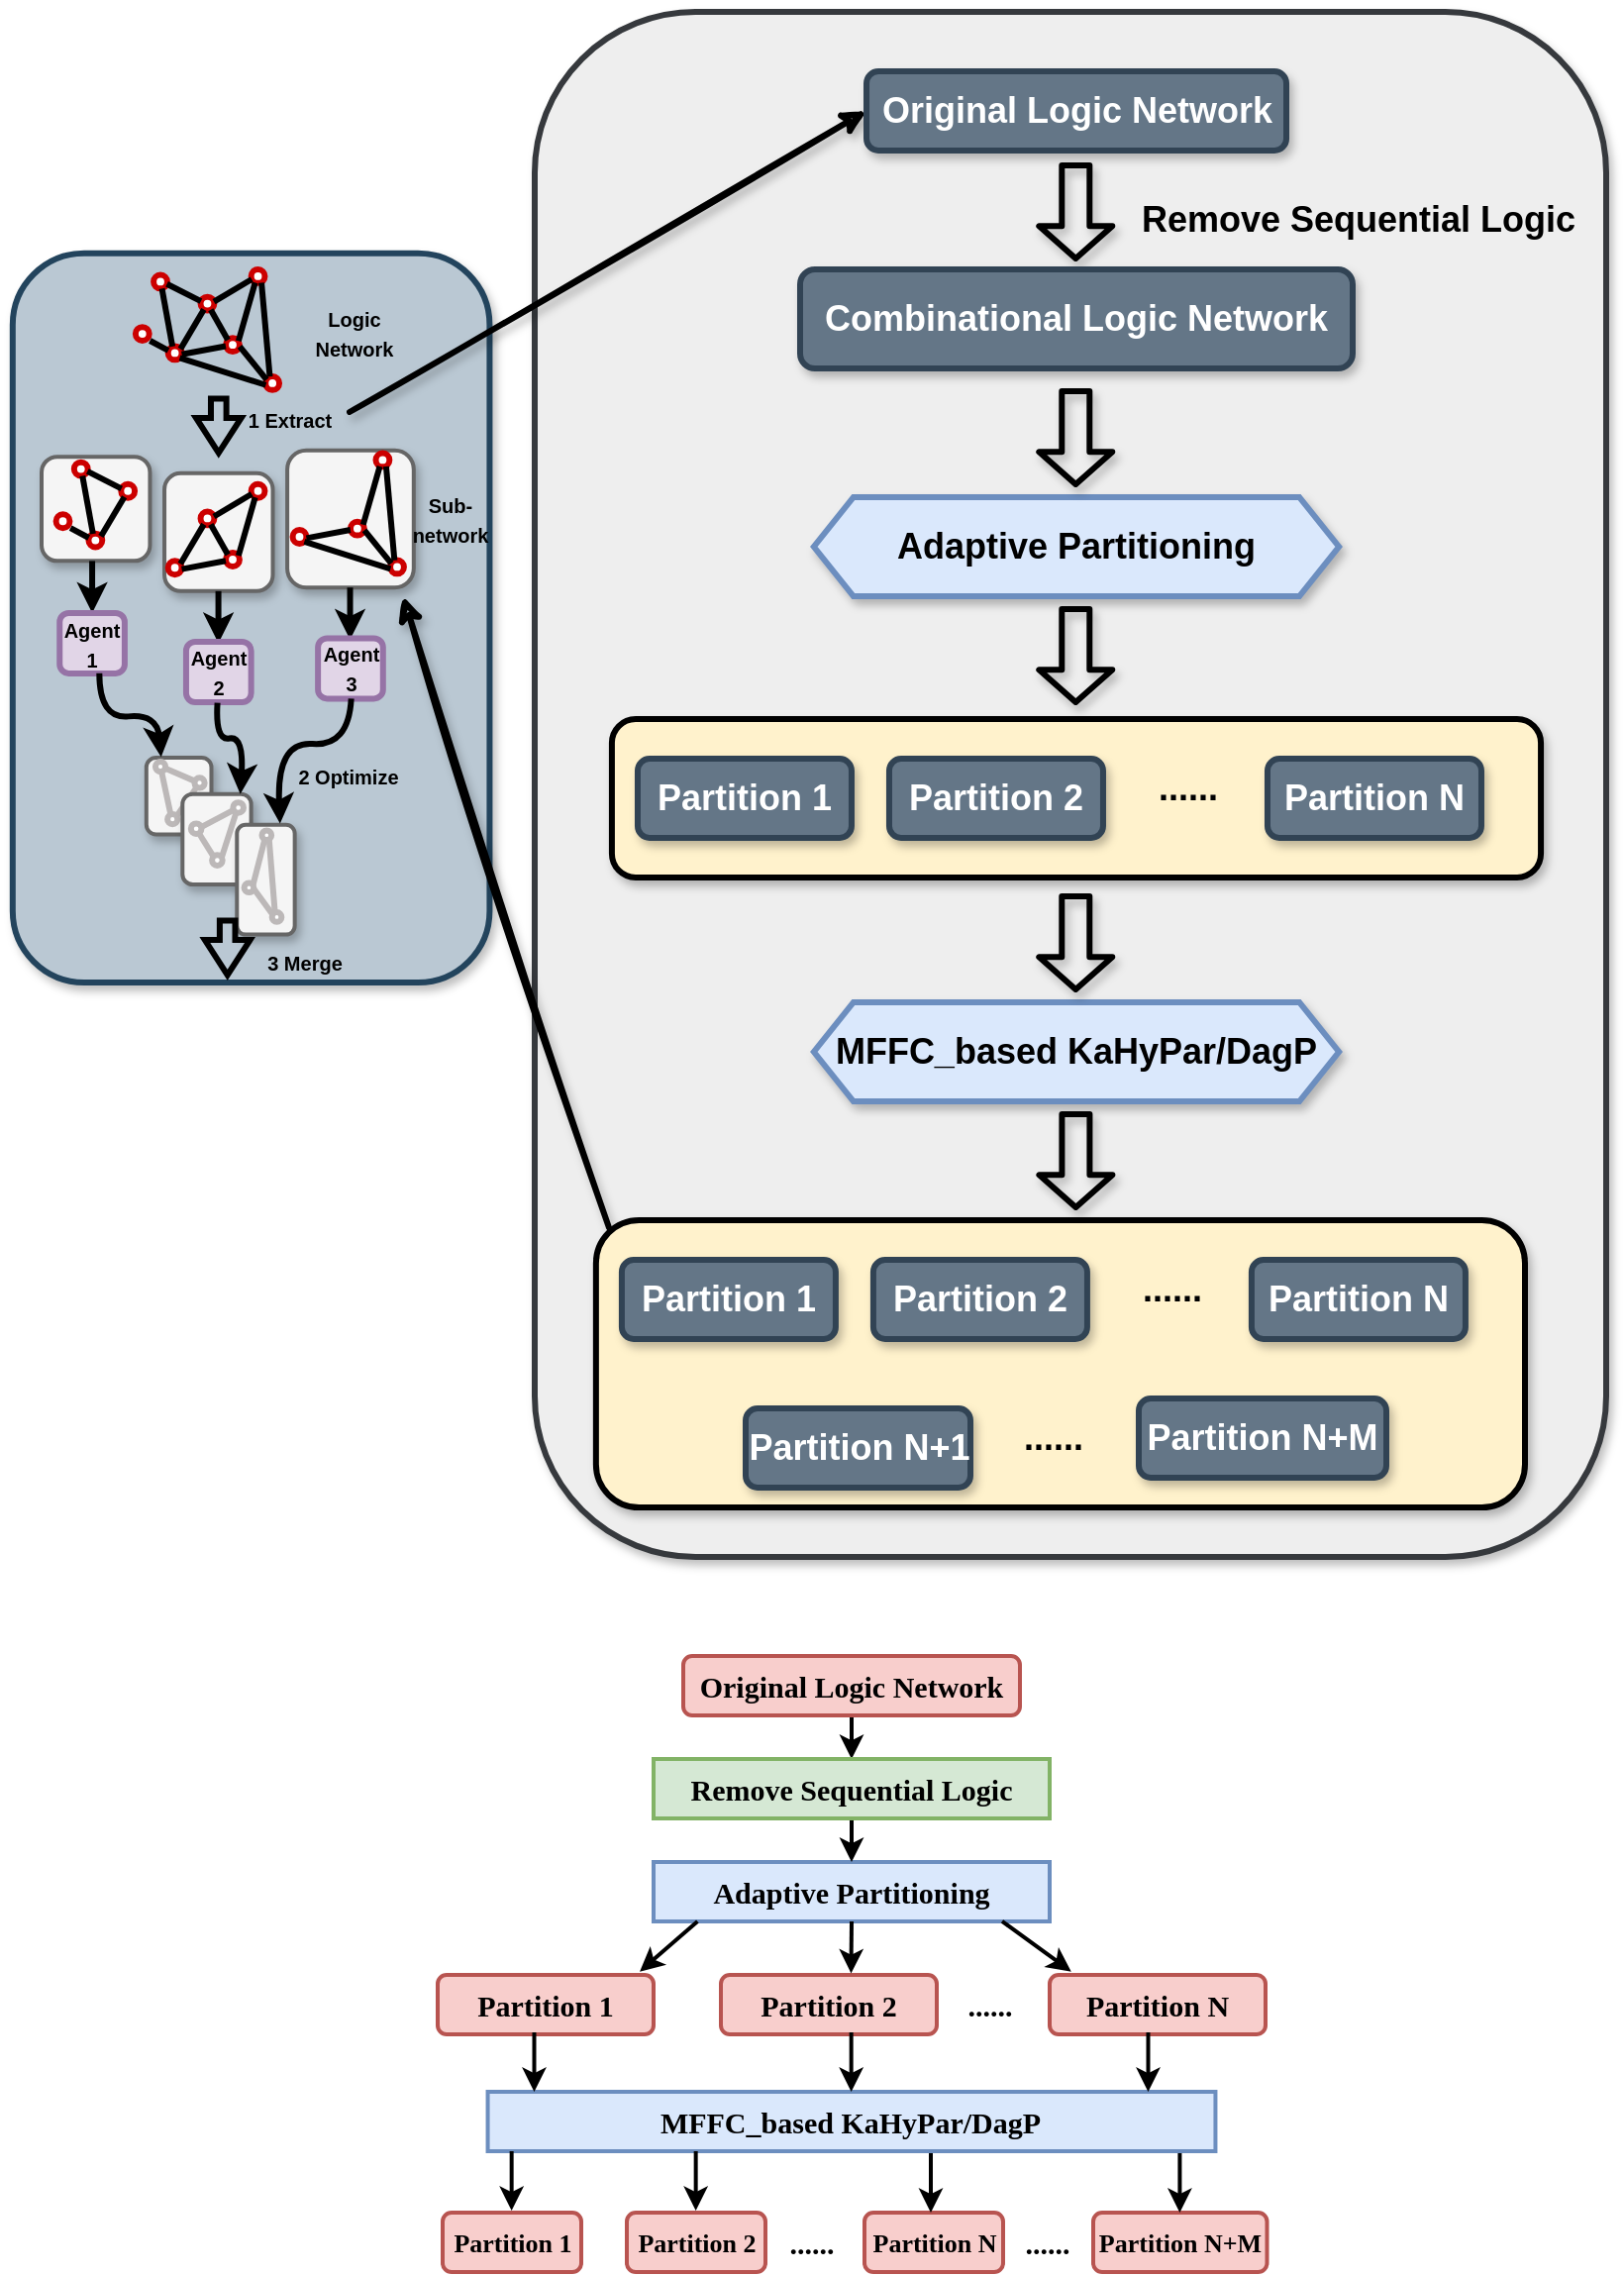 <mxfile version="24.6.2" type="github">
  <diagram name="第 1 页" id="j_07Ym5FIF2X4ZPxHcAr">
    <mxGraphModel dx="2558" dy="2171" grid="1" gridSize="10" guides="1" tooltips="1" connect="1" arrows="1" fold="1" page="1" pageScale="1" pageWidth="500" pageHeight="350" math="0" shadow="0">
      <root>
        <mxCell id="0" />
        <mxCell id="1" parent="0" />
        <mxCell id="7EjFisQ0ylx8nIiFaVZQ-126" value="" style="rounded=1;whiteSpace=wrap;html=1;glass=0;shadow=1;strokeWidth=3;fontSize=18;fillColor=#eeeeee;strokeColor=#36393d;" vertex="1" parent="1">
          <mxGeometry x="-611" y="-820" width="541" height="780" as="geometry" />
        </mxCell>
        <mxCell id="RKz9n2dJhe-HLLSOtMHz-3" value="&lt;font face=&quot;Times New Roman&quot; style=&quot;font-size: 15px;&quot;&gt;Adaptive Partitioning&lt;/font&gt;" style="rounded=0;whiteSpace=wrap;html=1;fillColor=#dae8fc;strokeColor=#6c8ebf;fontStyle=1;fontSize=15;strokeWidth=2;" parent="1" vertex="1">
          <mxGeometry x="-551" y="114" width="200" height="30" as="geometry" />
        </mxCell>
        <mxCell id="RKz9n2dJhe-HLLSOtMHz-4" value="&lt;font face=&quot;Times New Roman&quot; style=&quot;font-size: 15px;&quot;&gt;Partition 1&lt;/font&gt;" style="rounded=1;whiteSpace=wrap;html=1;fillColor=#f8cecc;strokeColor=#b85450;fontStyle=1;fontSize=15;strokeWidth=2;" parent="1" vertex="1">
          <mxGeometry x="-660" y="171" width="109" height="30" as="geometry" />
        </mxCell>
        <mxCell id="RKz9n2dJhe-HLLSOtMHz-5" value="&lt;font face=&quot;Times New Roman&quot; style=&quot;font-size: 15px;&quot;&gt;Partition 2&lt;/font&gt;" style="rounded=1;whiteSpace=wrap;html=1;fillColor=#f8cecc;strokeColor=#b85450;fontStyle=1;fontSize=15;strokeWidth=2;" parent="1" vertex="1">
          <mxGeometry x="-517" y="171" width="109" height="30" as="geometry" />
        </mxCell>
        <mxCell id="RKz9n2dJhe-HLLSOtMHz-6" value="&lt;font face=&quot;Times New Roman&quot; style=&quot;font-size: 15px;&quot;&gt;&lt;span style=&quot;font-size: 15px;&quot;&gt;......&lt;/span&gt;&lt;/font&gt;" style="text;html=1;strokeColor=none;fillColor=none;align=center;verticalAlign=middle;whiteSpace=wrap;rounded=0;fontStyle=1;fontSize=15;strokeWidth=3;" parent="1" vertex="1">
          <mxGeometry x="-411" y="171" width="60" height="30" as="geometry" />
        </mxCell>
        <mxCell id="RKz9n2dJhe-HLLSOtMHz-7" value="&lt;font face=&quot;Times New Roman&quot; style=&quot;font-size: 15px;&quot;&gt;Partition N&lt;/font&gt;" style="rounded=1;whiteSpace=wrap;html=1;fillColor=#f8cecc;strokeColor=#b85450;fontStyle=1;fontSize=15;strokeWidth=2;" parent="1" vertex="1">
          <mxGeometry x="-351" y="171" width="109" height="30" as="geometry" />
        </mxCell>
        <mxCell id="RKz9n2dJhe-HLLSOtMHz-16" value="" style="endArrow=classic;html=1;rounded=0;exitX=0.111;exitY=1.001;exitDx=0;exitDy=0;exitPerimeter=0;entryX=0.936;entryY=-0.056;entryDx=0;entryDy=0;entryPerimeter=0;fontStyle=1;fontSize=15;strokeWidth=2;" parent="1" source="RKz9n2dJhe-HLLSOtMHz-3" target="RKz9n2dJhe-HLLSOtMHz-4" edge="1">
          <mxGeometry width="50" height="50" relative="1" as="geometry">
            <mxPoint x="-551" y="154" as="sourcePoint" />
            <mxPoint x="-571" y="174" as="targetPoint" />
          </mxGeometry>
        </mxCell>
        <mxCell id="RKz9n2dJhe-HLLSOtMHz-18" value="" style="endArrow=classic;html=1;rounded=0;exitX=0.5;exitY=1;exitDx=0;exitDy=0;entryX=0.603;entryY=-0.026;entryDx=0;entryDy=0;entryPerimeter=0;fontStyle=1;fontSize=15;strokeWidth=2;" parent="1" source="RKz9n2dJhe-HLLSOtMHz-3" target="RKz9n2dJhe-HLLSOtMHz-5" edge="1">
          <mxGeometry width="50" height="50" relative="1" as="geometry">
            <mxPoint x="-477" y="154" as="sourcePoint" />
            <mxPoint x="-477" y="174" as="targetPoint" />
          </mxGeometry>
        </mxCell>
        <mxCell id="RKz9n2dJhe-HLLSOtMHz-19" value="" style="endArrow=classic;html=1;rounded=0;exitX=0.88;exitY=0.998;exitDx=0;exitDy=0;exitPerimeter=0;entryX=0.1;entryY=-0.056;entryDx=0;entryDy=0;entryPerimeter=0;fontStyle=1;fontSize=15;strokeWidth=2;" parent="1" source="RKz9n2dJhe-HLLSOtMHz-3" target="RKz9n2dJhe-HLLSOtMHz-7" edge="1">
          <mxGeometry width="50" height="50" relative="1" as="geometry">
            <mxPoint x="-366.28" y="154" as="sourcePoint" />
            <mxPoint x="-347" y="174" as="targetPoint" />
          </mxGeometry>
        </mxCell>
        <mxCell id="RKz9n2dJhe-HLLSOtMHz-30" style="edgeStyle=orthogonalEdgeStyle;rounded=0;orthogonalLoop=1;jettySize=auto;html=1;fontStyle=1;fontSize=15;strokeWidth=2;" parent="1" source="RKz9n2dJhe-HLLSOtMHz-31" target="RKz9n2dJhe-HLLSOtMHz-32" edge="1">
          <mxGeometry relative="1" as="geometry">
            <mxPoint x="-451" y="56" as="targetPoint" />
          </mxGeometry>
        </mxCell>
        <mxCell id="RKz9n2dJhe-HLLSOtMHz-31" value="&lt;font face=&quot;Times New Roman&quot; style=&quot;font-size: 15px;&quot;&gt;Original Logic Network&lt;/font&gt;" style="rounded=1;whiteSpace=wrap;html=1;fillColor=#f8cecc;strokeColor=#b85450;fontStyle=1;fontSize=15;strokeWidth=2;" parent="1" vertex="1">
          <mxGeometry x="-536" y="10" width="170" height="30" as="geometry" />
        </mxCell>
        <mxCell id="RKz9n2dJhe-HLLSOtMHz-34" style="edgeStyle=orthogonalEdgeStyle;rounded=0;orthogonalLoop=1;jettySize=auto;html=1;entryX=0.5;entryY=0;entryDx=0;entryDy=0;fontStyle=1;fontSize=15;strokeWidth=2;" parent="1" source="RKz9n2dJhe-HLLSOtMHz-32" target="RKz9n2dJhe-HLLSOtMHz-3" edge="1">
          <mxGeometry relative="1" as="geometry">
            <Array as="points">
              <mxPoint x="-451" y="114" />
              <mxPoint x="-451" y="114" />
            </Array>
          </mxGeometry>
        </mxCell>
        <mxCell id="RKz9n2dJhe-HLLSOtMHz-32" value="&lt;font face=&quot;Times New Roman&quot; style=&quot;font-size: 15px;&quot;&gt;Remove Sequential Logic&lt;/font&gt;" style="rounded=0;whiteSpace=wrap;html=1;fillColor=#d5e8d4;strokeColor=#82b366;fontStyle=1;fontSize=15;strokeWidth=2;" parent="1" vertex="1">
          <mxGeometry x="-551" y="62" width="200" height="30" as="geometry" />
        </mxCell>
        <mxCell id="RKz9n2dJhe-HLLSOtMHz-35" value="&lt;font face=&quot;Times New Roman&quot; style=&quot;font-size: 15px;&quot;&gt;MFFC_based KaHyPar/DagP&lt;/font&gt;" style="rounded=0;whiteSpace=wrap;html=1;fillColor=#dae8fc;strokeColor=#6c8ebf;fontStyle=1;fontSize=15;strokeWidth=2;" parent="1" vertex="1">
          <mxGeometry x="-634.72" y="230" width="367.44" height="30" as="geometry" />
        </mxCell>
        <mxCell id="RKz9n2dJhe-HLLSOtMHz-58" value="&lt;font face=&quot;Times New Roman&quot; style=&quot;font-size: 13px;&quot;&gt;Partition 1&lt;/font&gt;" style="rounded=1;whiteSpace=wrap;html=1;fillColor=#f8cecc;strokeColor=#b85450;fontStyle=1;fontSize=13;strokeWidth=2;" parent="1" vertex="1">
          <mxGeometry x="-657.5" y="291" width="70" height="30" as="geometry" />
        </mxCell>
        <mxCell id="RKz9n2dJhe-HLLSOtMHz-59" value="&lt;font face=&quot;Times New Roman&quot; style=&quot;font-size: 13px;&quot;&gt;Partition 2&lt;/font&gt;" style="rounded=1;whiteSpace=wrap;html=1;fillColor=#f8cecc;strokeColor=#b85450;fontStyle=1;fontSize=13;strokeWidth=2;" parent="1" vertex="1">
          <mxGeometry x="-564.5" y="291" width="70" height="30" as="geometry" />
        </mxCell>
        <mxCell id="RKz9n2dJhe-HLLSOtMHz-60" value="&lt;font face=&quot;Times New Roman&quot; style=&quot;font-size: 13px;&quot;&gt;Partition N&lt;/font&gt;" style="rounded=1;whiteSpace=wrap;html=1;fillColor=#f8cecc;strokeColor=#b85450;fontStyle=1;fontSize=13;strokeWidth=2;" parent="1" vertex="1">
          <mxGeometry x="-444.5" y="291" width="70" height="30" as="geometry" />
        </mxCell>
        <mxCell id="RKz9n2dJhe-HLLSOtMHz-61" value="&lt;font face=&quot;Times New Roman&quot; style=&quot;font-size: 15px;&quot;&gt;&lt;span style=&quot;font-size: 15px;&quot;&gt;......&lt;/span&gt;&lt;/font&gt;" style="text;html=1;strokeColor=none;fillColor=none;align=center;verticalAlign=middle;whiteSpace=wrap;rounded=0;fontStyle=1;fontSize=15;strokeWidth=3;" parent="1" vertex="1">
          <mxGeometry x="-501.5" y="291" width="60" height="30" as="geometry" />
        </mxCell>
        <mxCell id="RKz9n2dJhe-HLLSOtMHz-62" value="&lt;font face=&quot;Times New Roman&quot; style=&quot;font-size: 15px;&quot;&gt;&lt;span style=&quot;font-size: 15px;&quot;&gt;......&lt;/span&gt;&lt;/font&gt;" style="text;html=1;strokeColor=none;fillColor=none;align=center;verticalAlign=middle;whiteSpace=wrap;rounded=0;fontStyle=1;fontSize=15;strokeWidth=3;" parent="1" vertex="1">
          <mxGeometry x="-382.5" y="291" width="60" height="30" as="geometry" />
        </mxCell>
        <mxCell id="RKz9n2dJhe-HLLSOtMHz-63" value="&lt;font face=&quot;Times New Roman&quot; style=&quot;font-size: 13px;&quot;&gt;Partition N+M&lt;/font&gt;" style="rounded=1;whiteSpace=wrap;html=1;fillColor=#f8cecc;strokeColor=#b85450;fontStyle=1;fontSize=13;strokeWidth=2;" parent="1" vertex="1">
          <mxGeometry x="-329" y="291" width="87.75" height="30" as="geometry" />
        </mxCell>
        <mxCell id="RKz9n2dJhe-HLLSOtMHz-72" style="edgeStyle=orthogonalEdgeStyle;rounded=0;orthogonalLoop=1;jettySize=auto;html=1;entryX=0.5;entryY=0;entryDx=0;entryDy=0;fontStyle=1;fontSize=15;strokeWidth=3;" parent="1" edge="1">
          <mxGeometry relative="1" as="geometry">
            <mxPoint x="-259.793" y="514" as="sourcePoint" />
          </mxGeometry>
        </mxCell>
        <mxCell id="ZLf4MFJqLTjFAyUDDvO9-2" style="edgeStyle=orthogonalEdgeStyle;rounded=0;orthogonalLoop=1;jettySize=auto;html=1;entryX=0.092;entryY=0;entryDx=0;entryDy=0;entryPerimeter=0;fontStyle=1;fontSize=15;strokeWidth=2;" parent="1" edge="1">
          <mxGeometry relative="1" as="geometry">
            <mxPoint x="-611.25" y="230" as="targetPoint" />
            <mxPoint x="-611.25" y="200" as="sourcePoint" />
          </mxGeometry>
        </mxCell>
        <mxCell id="ZLf4MFJqLTjFAyUDDvO9-3" style="edgeStyle=orthogonalEdgeStyle;rounded=0;orthogonalLoop=1;jettySize=auto;html=1;entryX=0.092;entryY=0;entryDx=0;entryDy=0;entryPerimeter=0;fontStyle=1;fontSize=15;strokeWidth=2;" parent="1" edge="1">
          <mxGeometry relative="1" as="geometry">
            <mxPoint x="-451.17" y="230" as="targetPoint" />
            <mxPoint x="-451.17" y="200" as="sourcePoint" />
          </mxGeometry>
        </mxCell>
        <mxCell id="ZLf4MFJqLTjFAyUDDvO9-4" style="edgeStyle=orthogonalEdgeStyle;rounded=0;orthogonalLoop=1;jettySize=auto;html=1;entryX=0.092;entryY=0;entryDx=0;entryDy=0;entryPerimeter=0;fontStyle=1;fontSize=15;strokeWidth=2;" parent="1" edge="1">
          <mxGeometry relative="1" as="geometry">
            <mxPoint x="-301.25" y="230" as="targetPoint" />
            <mxPoint x="-301.25" y="200" as="sourcePoint" />
          </mxGeometry>
        </mxCell>
        <mxCell id="ZLf4MFJqLTjFAyUDDvO9-5" style="edgeStyle=orthogonalEdgeStyle;rounded=0;orthogonalLoop=1;jettySize=auto;html=1;entryX=0.092;entryY=0;entryDx=0;entryDy=0;entryPerimeter=0;fontStyle=1;fontSize=15;strokeWidth=2;" parent="1" edge="1">
          <mxGeometry relative="1" as="geometry">
            <mxPoint x="-622.67" y="290" as="targetPoint" />
            <mxPoint x="-622.67" y="260" as="sourcePoint" />
          </mxGeometry>
        </mxCell>
        <mxCell id="ZLf4MFJqLTjFAyUDDvO9-6" style="edgeStyle=orthogonalEdgeStyle;rounded=0;orthogonalLoop=1;jettySize=auto;html=1;entryX=0.092;entryY=0;entryDx=0;entryDy=0;entryPerimeter=0;fontStyle=1;fontSize=15;strokeWidth=2;" parent="1" edge="1">
          <mxGeometry relative="1" as="geometry">
            <mxPoint x="-529.67" y="290" as="targetPoint" />
            <mxPoint x="-529.67" y="260" as="sourcePoint" />
          </mxGeometry>
        </mxCell>
        <mxCell id="ZLf4MFJqLTjFAyUDDvO9-7" style="edgeStyle=orthogonalEdgeStyle;rounded=0;orthogonalLoop=1;jettySize=auto;html=1;entryX=0.092;entryY=0;entryDx=0;entryDy=0;entryPerimeter=0;fontStyle=1;fontSize=15;strokeWidth=2;" parent="1" edge="1">
          <mxGeometry relative="1" as="geometry">
            <mxPoint x="-411" y="291" as="targetPoint" />
            <mxPoint x="-411" y="261" as="sourcePoint" />
          </mxGeometry>
        </mxCell>
        <mxCell id="ZLf4MFJqLTjFAyUDDvO9-8" style="edgeStyle=orthogonalEdgeStyle;rounded=0;orthogonalLoop=1;jettySize=auto;html=1;entryX=0.092;entryY=0;entryDx=0;entryDy=0;entryPerimeter=0;fontStyle=1;fontSize=15;strokeWidth=2;" parent="1" edge="1">
          <mxGeometry relative="1" as="geometry">
            <mxPoint x="-285.29" y="291" as="targetPoint" />
            <mxPoint x="-285.29" y="261" as="sourcePoint" />
          </mxGeometry>
        </mxCell>
        <mxCell id="7EjFisQ0ylx8nIiFaVZQ-1" value="" style="group" vertex="1" connectable="0" parent="1">
          <mxGeometry x="-860" y="-690" width="270" height="360" as="geometry" />
        </mxCell>
        <mxCell id="7EjFisQ0ylx8nIiFaVZQ-2" value="" style="rounded=1;whiteSpace=wrap;html=1;fillColor=#bac8d3;strokeColor=#23445d;strokeWidth=3;shadow=1;" vertex="1" parent="7EjFisQ0ylx8nIiFaVZQ-1">
          <mxGeometry x="-14.595" y="-8.182" width="240.811" height="368.182" as="geometry" />
        </mxCell>
        <mxCell id="7EjFisQ0ylx8nIiFaVZQ-3" value="" style="rounded=1;whiteSpace=wrap;html=1;fillColor=#f5f5f5;fontColor=#333333;strokeColor=#666666;strokeWidth=2;shadow=1;" vertex="1" parent="7EjFisQ0ylx8nIiFaVZQ-1">
          <mxGeometry x="124.054" y="91.385" width="63.851" height="69.231" as="geometry" />
        </mxCell>
        <mxCell id="7EjFisQ0ylx8nIiFaVZQ-4" value="" style="rounded=1;whiteSpace=wrap;html=1;fillColor=#f5f5f5;fontColor=#333333;strokeColor=#666666;strokeWidth=2;shadow=1;" vertex="1" parent="7EjFisQ0ylx8nIiFaVZQ-1">
          <mxGeometry x="62.027" y="102.877" width="54.73" height="59.538" as="geometry" />
        </mxCell>
        <mxCell id="7EjFisQ0ylx8nIiFaVZQ-5" value="" style="rounded=1;whiteSpace=wrap;html=1;fillColor=#f5f5f5;fontColor=#333333;strokeColor=#666666;strokeWidth=2;shadow=1;" vertex="1" parent="7EjFisQ0ylx8nIiFaVZQ-1">
          <mxGeometry y="94.569" width="54.73" height="52.615" as="geometry" />
        </mxCell>
        <mxCell id="7EjFisQ0ylx8nIiFaVZQ-6" value="" style="ellipse;whiteSpace=wrap;html=1;aspect=fixed;strokeColor=#CC0000;strokeWidth=3;" vertex="1" parent="7EjFisQ0ylx8nIiFaVZQ-1">
          <mxGeometry x="56.554" y="2.769" width="6.916" height="6.916" as="geometry" />
        </mxCell>
        <mxCell id="7EjFisQ0ylx8nIiFaVZQ-7" value="" style="ellipse;whiteSpace=wrap;html=1;aspect=fixed;strokeColor=#CC0000;strokeWidth=3;" vertex="1" parent="7EjFisQ0ylx8nIiFaVZQ-1">
          <mxGeometry x="63.851" y="38.769" width="6.916" height="6.916" as="geometry" />
        </mxCell>
        <mxCell id="7EjFisQ0ylx8nIiFaVZQ-8" value="" style="ellipse;whiteSpace=wrap;html=1;aspect=fixed;strokeColor=#CC0000;strokeWidth=3;" vertex="1" parent="7EjFisQ0ylx8nIiFaVZQ-1">
          <mxGeometry x="80.27" y="13.846" width="6.916" height="6.916" as="geometry" />
        </mxCell>
        <mxCell id="7EjFisQ0ylx8nIiFaVZQ-9" value="" style="ellipse;whiteSpace=wrap;html=1;aspect=fixed;strokeColor=#CC0000;strokeWidth=3;" vertex="1" parent="7EjFisQ0ylx8nIiFaVZQ-1">
          <mxGeometry x="93.041" y="34.615" width="6.916" height="6.916" as="geometry" />
        </mxCell>
        <mxCell id="7EjFisQ0ylx8nIiFaVZQ-10" value="" style="ellipse;whiteSpace=wrap;html=1;aspect=fixed;strokeColor=#CC0000;strokeWidth=3;" vertex="1" parent="7EjFisQ0ylx8nIiFaVZQ-1">
          <mxGeometry x="105.811" width="6.916" height="6.916" as="geometry" />
        </mxCell>
        <mxCell id="7EjFisQ0ylx8nIiFaVZQ-11" value="" style="ellipse;whiteSpace=wrap;html=1;aspect=fixed;strokeColor=#CC0000;strokeWidth=3;" vertex="1" parent="7EjFisQ0ylx8nIiFaVZQ-1">
          <mxGeometry x="113.108" y="54" width="6.916" height="6.916" as="geometry" />
        </mxCell>
        <mxCell id="7EjFisQ0ylx8nIiFaVZQ-12" value="" style="ellipse;whiteSpace=wrap;html=1;aspect=fixed;strokeColor=#CC0000;strokeWidth=3;" vertex="1" parent="7EjFisQ0ylx8nIiFaVZQ-1">
          <mxGeometry x="47.432" y="29.077" width="6.916" height="6.916" as="geometry" />
        </mxCell>
        <mxCell id="7EjFisQ0ylx8nIiFaVZQ-13" value="" style="endArrow=none;html=1;rounded=0;strokeWidth=3;exitX=0.017;exitY=0.313;exitDx=0;exitDy=0;exitPerimeter=0;" edge="1" parent="7EjFisQ0ylx8nIiFaVZQ-1" source="7EjFisQ0ylx8nIiFaVZQ-7">
          <mxGeometry width="50" height="50" relative="1" as="geometry">
            <mxPoint x="45.608" y="49.846" as="sourcePoint" />
            <mxPoint x="54.73" y="36" as="targetPoint" />
          </mxGeometry>
        </mxCell>
        <mxCell id="7EjFisQ0ylx8nIiFaVZQ-14" value="" style="endArrow=none;html=1;rounded=0;strokeWidth=3;exitX=0.321;exitY=0.022;exitDx=0;exitDy=0;exitPerimeter=0;entryX=0.609;entryY=1;entryDx=0;entryDy=0;entryPerimeter=0;" edge="1" parent="7EjFisQ0ylx8nIiFaVZQ-1" source="7EjFisQ0ylx8nIiFaVZQ-7" target="7EjFisQ0ylx8nIiFaVZQ-6">
          <mxGeometry width="50" height="50" relative="1" as="geometry">
            <mxPoint x="69.507" y="20.215" as="sourcePoint" />
            <mxPoint x="60.203" y="13.846" as="targetPoint" />
          </mxGeometry>
        </mxCell>
        <mxCell id="7EjFisQ0ylx8nIiFaVZQ-15" value="" style="endArrow=none;html=1;rounded=0;strokeWidth=3;exitX=0.027;exitY=0.324;exitDx=0;exitDy=0;exitPerimeter=0;entryX=0.974;entryY=0.663;entryDx=0;entryDy=0;entryPerimeter=0;" edge="1" parent="7EjFisQ0ylx8nIiFaVZQ-1" source="7EjFisQ0ylx8nIiFaVZQ-8" target="7EjFisQ0ylx8nIiFaVZQ-6">
          <mxGeometry width="50" height="50" relative="1" as="geometry">
            <mxPoint x="73.155" y="17.446" as="sourcePoint" />
            <mxPoint x="63.851" y="11.077" as="targetPoint" />
          </mxGeometry>
        </mxCell>
        <mxCell id="7EjFisQ0ylx8nIiFaVZQ-16" value="" style="endArrow=none;html=1;rounded=0;strokeWidth=3;exitX=0.906;exitY=0.204;exitDx=0;exitDy=0;exitPerimeter=0;" edge="1" parent="7EjFisQ0ylx8nIiFaVZQ-1" source="7EjFisQ0ylx8nIiFaVZQ-7" target="7EjFisQ0ylx8nIiFaVZQ-8">
          <mxGeometry width="50" height="50" relative="1" as="geometry">
            <mxPoint x="67.682" y="47.908" as="sourcePoint" />
            <mxPoint x="58.378" y="41.538" as="targetPoint" />
          </mxGeometry>
        </mxCell>
        <mxCell id="7EjFisQ0ylx8nIiFaVZQ-17" value="" style="endArrow=none;html=1;rounded=0;strokeWidth=3;exitX=1.003;exitY=0.597;exitDx=0;exitDy=0;exitPerimeter=0;entryX=-0.006;entryY=0.597;entryDx=0;entryDy=0;entryPerimeter=0;" edge="1" parent="7EjFisQ0ylx8nIiFaVZQ-1" source="7EjFisQ0ylx8nIiFaVZQ-7" target="7EjFisQ0ylx8nIiFaVZQ-9">
          <mxGeometry width="50" height="50" relative="1" as="geometry">
            <mxPoint x="72.243" y="43.754" as="sourcePoint" />
            <mxPoint x="83.189" y="26.308" as="targetPoint" />
          </mxGeometry>
        </mxCell>
        <mxCell id="7EjFisQ0ylx8nIiFaVZQ-18" value="" style="endArrow=none;html=1;rounded=0;strokeWidth=3;entryX=0;entryY=0;entryDx=0;entryDy=0;" edge="1" parent="7EjFisQ0ylx8nIiFaVZQ-1" source="7EjFisQ0ylx8nIiFaVZQ-8" target="7EjFisQ0ylx8nIiFaVZQ-9">
          <mxGeometry width="50" height="50" relative="1" as="geometry">
            <mxPoint x="72.973" y="48.185" as="sourcePoint" />
            <mxPoint x="95.23" y="45.692" as="targetPoint" />
          </mxGeometry>
        </mxCell>
        <mxCell id="7EjFisQ0ylx8nIiFaVZQ-19" value="" style="endArrow=none;html=1;rounded=0;strokeWidth=3;exitX=0.975;exitY=0.358;exitDx=0;exitDy=0;exitPerimeter=0;entryX=0.04;entryY=0.72;entryDx=0;entryDy=0;entryPerimeter=0;" edge="1" parent="7EjFisQ0ylx8nIiFaVZQ-1" source="7EjFisQ0ylx8nIiFaVZQ-8" target="7EjFisQ0ylx8nIiFaVZQ-10">
          <mxGeometry width="50" height="50" relative="1" as="geometry">
            <mxPoint x="72.243" y="43.754" as="sourcePoint" />
            <mxPoint x="83.189" y="26.308" as="targetPoint" />
          </mxGeometry>
        </mxCell>
        <mxCell id="7EjFisQ0ylx8nIiFaVZQ-20" value="" style="endArrow=none;html=1;rounded=0;strokeWidth=3;entryX=0.923;entryY=0.216;entryDx=0;entryDy=0;exitX=0.292;exitY=0.963;exitDx=0;exitDy=0;exitPerimeter=0;entryPerimeter=0;" edge="1" parent="7EjFisQ0ylx8nIiFaVZQ-1" source="7EjFisQ0ylx8nIiFaVZQ-10" target="7EjFisQ0ylx8nIiFaVZQ-9">
          <mxGeometry width="50" height="50" relative="1" as="geometry">
            <mxPoint x="88.115" y="26.308" as="sourcePoint" />
            <mxPoint x="95.959" y="39.046" as="targetPoint" />
          </mxGeometry>
        </mxCell>
        <mxCell id="7EjFisQ0ylx8nIiFaVZQ-21" value="" style="endArrow=none;html=1;rounded=0;strokeWidth=3;exitX=1.012;exitY=0.625;exitDx=0;exitDy=0;exitPerimeter=0;entryX=0.073;entryY=0.237;entryDx=0;entryDy=0;entryPerimeter=0;" edge="1" parent="7EjFisQ0ylx8nIiFaVZQ-1" source="7EjFisQ0ylx8nIiFaVZQ-9" target="7EjFisQ0ylx8nIiFaVZQ-11">
          <mxGeometry width="50" height="50" relative="1" as="geometry">
            <mxPoint x="88.115" y="26.308" as="sourcePoint" />
            <mxPoint x="118.581" y="52.615" as="targetPoint" />
          </mxGeometry>
        </mxCell>
        <mxCell id="7EjFisQ0ylx8nIiFaVZQ-22" value="" style="endArrow=none;html=1;rounded=0;strokeWidth=3;entryX=0.308;entryY=0.021;entryDx=0;entryDy=0;exitX=0.755;exitY=0.968;exitDx=0;exitDy=0;exitPerimeter=0;entryPerimeter=0;" edge="1" parent="7EjFisQ0ylx8nIiFaVZQ-1" source="7EjFisQ0ylx8nIiFaVZQ-10" target="7EjFisQ0ylx8nIiFaVZQ-11">
          <mxGeometry width="50" height="50" relative="1" as="geometry">
            <mxPoint x="109.824" y="13.569" as="sourcePoint" />
            <mxPoint x="101.615" y="39.877" as="targetPoint" />
          </mxGeometry>
        </mxCell>
        <mxCell id="7EjFisQ0ylx8nIiFaVZQ-23" value="" style="ellipse;whiteSpace=wrap;html=1;aspect=fixed;strokeColor=#CC0000;strokeWidth=3;" vertex="1" parent="7EjFisQ0ylx8nIiFaVZQ-1">
          <mxGeometry x="16.419" y="97.338" width="6.916" height="6.916" as="geometry" />
        </mxCell>
        <mxCell id="7EjFisQ0ylx8nIiFaVZQ-24" value="" style="ellipse;whiteSpace=wrap;html=1;aspect=fixed;strokeColor=#CC0000;strokeWidth=3;" vertex="1" parent="7EjFisQ0ylx8nIiFaVZQ-1">
          <mxGeometry x="23.716" y="133.338" width="6.916" height="6.916" as="geometry" />
        </mxCell>
        <mxCell id="7EjFisQ0ylx8nIiFaVZQ-25" value="" style="ellipse;whiteSpace=wrap;html=1;aspect=fixed;strokeColor=#CC0000;strokeWidth=3;" vertex="1" parent="7EjFisQ0ylx8nIiFaVZQ-1">
          <mxGeometry x="40.135" y="108.415" width="6.916" height="6.916" as="geometry" />
        </mxCell>
        <mxCell id="7EjFisQ0ylx8nIiFaVZQ-26" value="" style="ellipse;whiteSpace=wrap;html=1;aspect=fixed;strokeColor=#CC0000;strokeWidth=3;" vertex="1" parent="7EjFisQ0ylx8nIiFaVZQ-1">
          <mxGeometry x="7.297" y="123.646" width="6.916" height="6.916" as="geometry" />
        </mxCell>
        <mxCell id="7EjFisQ0ylx8nIiFaVZQ-27" value="" style="endArrow=none;html=1;rounded=0;strokeWidth=3;exitX=0.017;exitY=0.313;exitDx=0;exitDy=0;exitPerimeter=0;" edge="1" parent="7EjFisQ0ylx8nIiFaVZQ-1" source="7EjFisQ0ylx8nIiFaVZQ-24">
          <mxGeometry width="50" height="50" relative="1" as="geometry">
            <mxPoint x="5.473" y="144.415" as="sourcePoint" />
            <mxPoint x="14.595" y="130.569" as="targetPoint" />
          </mxGeometry>
        </mxCell>
        <mxCell id="7EjFisQ0ylx8nIiFaVZQ-28" value="" style="endArrow=none;html=1;rounded=0;strokeWidth=3;exitX=0.321;exitY=0.022;exitDx=0;exitDy=0;exitPerimeter=0;entryX=0.609;entryY=1;entryDx=0;entryDy=0;entryPerimeter=0;" edge="1" parent="7EjFisQ0ylx8nIiFaVZQ-1" source="7EjFisQ0ylx8nIiFaVZQ-24" target="7EjFisQ0ylx8nIiFaVZQ-23">
          <mxGeometry width="50" height="50" relative="1" as="geometry">
            <mxPoint x="29.372" y="114.785" as="sourcePoint" />
            <mxPoint x="20.068" y="108.415" as="targetPoint" />
          </mxGeometry>
        </mxCell>
        <mxCell id="7EjFisQ0ylx8nIiFaVZQ-29" value="" style="endArrow=none;html=1;rounded=0;strokeWidth=3;exitX=0.027;exitY=0.324;exitDx=0;exitDy=0;exitPerimeter=0;entryX=0.974;entryY=0.663;entryDx=0;entryDy=0;entryPerimeter=0;" edge="1" parent="7EjFisQ0ylx8nIiFaVZQ-1" source="7EjFisQ0ylx8nIiFaVZQ-25" target="7EjFisQ0ylx8nIiFaVZQ-23">
          <mxGeometry width="50" height="50" relative="1" as="geometry">
            <mxPoint x="33.02" y="112.015" as="sourcePoint" />
            <mxPoint x="23.716" y="105.646" as="targetPoint" />
          </mxGeometry>
        </mxCell>
        <mxCell id="7EjFisQ0ylx8nIiFaVZQ-30" value="" style="endArrow=none;html=1;rounded=0;strokeWidth=3;exitX=0.906;exitY=0.204;exitDx=0;exitDy=0;exitPerimeter=0;" edge="1" parent="7EjFisQ0ylx8nIiFaVZQ-1" source="7EjFisQ0ylx8nIiFaVZQ-24" target="7EjFisQ0ylx8nIiFaVZQ-25">
          <mxGeometry width="50" height="50" relative="1" as="geometry">
            <mxPoint x="27.547" y="142.477" as="sourcePoint" />
            <mxPoint x="18.243" y="136.108" as="targetPoint" />
          </mxGeometry>
        </mxCell>
        <mxCell id="7EjFisQ0ylx8nIiFaVZQ-31" value="" style="endArrow=none;html=1;rounded=0;strokeWidth=3;exitX=1;exitY=1;exitDx=0;exitDy=0;entryX=0.018;entryY=0.633;entryDx=0;entryDy=0;entryPerimeter=0;" edge="1" parent="7EjFisQ0ylx8nIiFaVZQ-1" source="7EjFisQ0ylx8nIiFaVZQ-7" target="7EjFisQ0ylx8nIiFaVZQ-11">
          <mxGeometry width="50" height="50" relative="1" as="geometry">
            <mxPoint x="72.973" y="48.185" as="sourcePoint" />
            <mxPoint x="122.23" y="55.385" as="targetPoint" />
          </mxGeometry>
        </mxCell>
        <mxCell id="7EjFisQ0ylx8nIiFaVZQ-32" value="" style="ellipse;whiteSpace=wrap;html=1;aspect=fixed;strokeColor=#CC0000;strokeWidth=3;" vertex="1" parent="7EjFisQ0ylx8nIiFaVZQ-1">
          <mxGeometry x="63.851" y="147.185" width="6.916" height="6.916" as="geometry" />
        </mxCell>
        <mxCell id="7EjFisQ0ylx8nIiFaVZQ-33" value="" style="ellipse;whiteSpace=wrap;html=1;aspect=fixed;strokeColor=#CC0000;strokeWidth=3;" vertex="1" parent="7EjFisQ0ylx8nIiFaVZQ-1">
          <mxGeometry x="80.27" y="122.262" width="6.916" height="6.916" as="geometry" />
        </mxCell>
        <mxCell id="7EjFisQ0ylx8nIiFaVZQ-34" value="" style="ellipse;whiteSpace=wrap;html=1;aspect=fixed;strokeColor=#CC0000;strokeWidth=3;" vertex="1" parent="7EjFisQ0ylx8nIiFaVZQ-1">
          <mxGeometry x="93.041" y="143.031" width="6.916" height="6.916" as="geometry" />
        </mxCell>
        <mxCell id="7EjFisQ0ylx8nIiFaVZQ-35" value="" style="ellipse;whiteSpace=wrap;html=1;aspect=fixed;strokeColor=#CC0000;strokeWidth=3;" vertex="1" parent="7EjFisQ0ylx8nIiFaVZQ-1">
          <mxGeometry x="105.811" y="108.415" width="6.916" height="6.916" as="geometry" />
        </mxCell>
        <mxCell id="7EjFisQ0ylx8nIiFaVZQ-36" value="" style="endArrow=none;html=1;rounded=0;strokeWidth=3;exitX=0.906;exitY=0.204;exitDx=0;exitDy=0;exitPerimeter=0;" edge="1" parent="7EjFisQ0ylx8nIiFaVZQ-1" source="7EjFisQ0ylx8nIiFaVZQ-32" target="7EjFisQ0ylx8nIiFaVZQ-33">
          <mxGeometry width="50" height="50" relative="1" as="geometry">
            <mxPoint x="67.682" y="156.323" as="sourcePoint" />
            <mxPoint x="58.378" y="149.954" as="targetPoint" />
          </mxGeometry>
        </mxCell>
        <mxCell id="7EjFisQ0ylx8nIiFaVZQ-37" value="" style="endArrow=none;html=1;rounded=0;strokeWidth=3;exitX=1.003;exitY=0.597;exitDx=0;exitDy=0;exitPerimeter=0;entryX=-0.006;entryY=0.597;entryDx=0;entryDy=0;entryPerimeter=0;" edge="1" parent="7EjFisQ0ylx8nIiFaVZQ-1" source="7EjFisQ0ylx8nIiFaVZQ-32" target="7EjFisQ0ylx8nIiFaVZQ-34">
          <mxGeometry width="50" height="50" relative="1" as="geometry">
            <mxPoint x="72.243" y="152.169" as="sourcePoint" />
            <mxPoint x="83.189" y="134.723" as="targetPoint" />
          </mxGeometry>
        </mxCell>
        <mxCell id="7EjFisQ0ylx8nIiFaVZQ-38" value="" style="endArrow=none;html=1;rounded=0;strokeWidth=3;entryX=0;entryY=0;entryDx=0;entryDy=0;" edge="1" parent="7EjFisQ0ylx8nIiFaVZQ-1" source="7EjFisQ0ylx8nIiFaVZQ-33" target="7EjFisQ0ylx8nIiFaVZQ-34">
          <mxGeometry width="50" height="50" relative="1" as="geometry">
            <mxPoint x="72.973" y="156.6" as="sourcePoint" />
            <mxPoint x="95.23" y="154.108" as="targetPoint" />
          </mxGeometry>
        </mxCell>
        <mxCell id="7EjFisQ0ylx8nIiFaVZQ-39" value="" style="endArrow=none;html=1;rounded=0;strokeWidth=3;exitX=0.975;exitY=0.358;exitDx=0;exitDy=0;exitPerimeter=0;entryX=0.04;entryY=0.72;entryDx=0;entryDy=0;entryPerimeter=0;" edge="1" parent="7EjFisQ0ylx8nIiFaVZQ-1" source="7EjFisQ0ylx8nIiFaVZQ-33" target="7EjFisQ0ylx8nIiFaVZQ-35">
          <mxGeometry width="50" height="50" relative="1" as="geometry">
            <mxPoint x="72.243" y="152.169" as="sourcePoint" />
            <mxPoint x="83.189" y="134.723" as="targetPoint" />
          </mxGeometry>
        </mxCell>
        <mxCell id="7EjFisQ0ylx8nIiFaVZQ-40" value="" style="endArrow=none;html=1;rounded=0;strokeWidth=3;entryX=0.923;entryY=0.216;entryDx=0;entryDy=0;exitX=0.292;exitY=0.963;exitDx=0;exitDy=0;exitPerimeter=0;entryPerimeter=0;" edge="1" parent="7EjFisQ0ylx8nIiFaVZQ-1" source="7EjFisQ0ylx8nIiFaVZQ-35" target="7EjFisQ0ylx8nIiFaVZQ-34">
          <mxGeometry width="50" height="50" relative="1" as="geometry">
            <mxPoint x="88.115" y="134.723" as="sourcePoint" />
            <mxPoint x="95.959" y="147.462" as="targetPoint" />
          </mxGeometry>
        </mxCell>
        <mxCell id="7EjFisQ0ylx8nIiFaVZQ-41" value="" style="ellipse;whiteSpace=wrap;html=1;aspect=fixed;strokeColor=#CC0000;strokeWidth=3;" vertex="1" parent="7EjFisQ0ylx8nIiFaVZQ-1">
          <mxGeometry x="126.791" y="131.538" width="6.916" height="6.916" as="geometry" />
        </mxCell>
        <mxCell id="7EjFisQ0ylx8nIiFaVZQ-42" value="" style="ellipse;whiteSpace=wrap;html=1;aspect=fixed;strokeColor=#CC0000;strokeWidth=3;" vertex="1" parent="7EjFisQ0ylx8nIiFaVZQ-1">
          <mxGeometry x="155.98" y="127.385" width="6.916" height="6.916" as="geometry" />
        </mxCell>
        <mxCell id="7EjFisQ0ylx8nIiFaVZQ-43" value="" style="ellipse;whiteSpace=wrap;html=1;aspect=fixed;strokeColor=#CC0000;strokeWidth=3;" vertex="1" parent="7EjFisQ0ylx8nIiFaVZQ-1">
          <mxGeometry x="168.75" y="92.769" width="6.916" height="6.916" as="geometry" />
        </mxCell>
        <mxCell id="7EjFisQ0ylx8nIiFaVZQ-44" value="" style="ellipse;whiteSpace=wrap;html=1;aspect=fixed;strokeColor=#CC0000;strokeWidth=3;" vertex="1" parent="7EjFisQ0ylx8nIiFaVZQ-1">
          <mxGeometry x="176.047" y="146.769" width="6.916" height="6.916" as="geometry" />
        </mxCell>
        <mxCell id="7EjFisQ0ylx8nIiFaVZQ-45" value="" style="endArrow=none;html=1;rounded=0;strokeWidth=3;exitX=1.003;exitY=0.597;exitDx=0;exitDy=0;exitPerimeter=0;entryX=-0.006;entryY=0.597;entryDx=0;entryDy=0;entryPerimeter=0;" edge="1" parent="7EjFisQ0ylx8nIiFaVZQ-1" source="7EjFisQ0ylx8nIiFaVZQ-41" target="7EjFisQ0ylx8nIiFaVZQ-42">
          <mxGeometry width="50" height="50" relative="1" as="geometry">
            <mxPoint x="135.182" y="136.523" as="sourcePoint" />
            <mxPoint x="146.128" y="119.077" as="targetPoint" />
          </mxGeometry>
        </mxCell>
        <mxCell id="7EjFisQ0ylx8nIiFaVZQ-46" value="" style="endArrow=none;html=1;rounded=0;strokeWidth=3;entryX=0.923;entryY=0.216;entryDx=0;entryDy=0;exitX=0.292;exitY=0.963;exitDx=0;exitDy=0;exitPerimeter=0;entryPerimeter=0;" edge="1" parent="7EjFisQ0ylx8nIiFaVZQ-1" source="7EjFisQ0ylx8nIiFaVZQ-43" target="7EjFisQ0ylx8nIiFaVZQ-42">
          <mxGeometry width="50" height="50" relative="1" as="geometry">
            <mxPoint x="151.054" y="119.077" as="sourcePoint" />
            <mxPoint x="158.899" y="131.815" as="targetPoint" />
          </mxGeometry>
        </mxCell>
        <mxCell id="7EjFisQ0ylx8nIiFaVZQ-47" value="" style="endArrow=none;html=1;rounded=0;strokeWidth=3;exitX=1.012;exitY=0.625;exitDx=0;exitDy=0;exitPerimeter=0;entryX=0.073;entryY=0.237;entryDx=0;entryDy=0;entryPerimeter=0;" edge="1" parent="7EjFisQ0ylx8nIiFaVZQ-1" source="7EjFisQ0ylx8nIiFaVZQ-42" target="7EjFisQ0ylx8nIiFaVZQ-44">
          <mxGeometry width="50" height="50" relative="1" as="geometry">
            <mxPoint x="151.054" y="119.077" as="sourcePoint" />
            <mxPoint x="181.52" y="145.385" as="targetPoint" />
          </mxGeometry>
        </mxCell>
        <mxCell id="7EjFisQ0ylx8nIiFaVZQ-48" value="" style="endArrow=none;html=1;rounded=0;strokeWidth=3;entryX=0.308;entryY=0.021;entryDx=0;entryDy=0;exitX=0.755;exitY=0.968;exitDx=0;exitDy=0;exitPerimeter=0;entryPerimeter=0;" edge="1" parent="7EjFisQ0ylx8nIiFaVZQ-1" source="7EjFisQ0ylx8nIiFaVZQ-43" target="7EjFisQ0ylx8nIiFaVZQ-44">
          <mxGeometry width="50" height="50" relative="1" as="geometry">
            <mxPoint x="172.764" y="106.338" as="sourcePoint" />
            <mxPoint x="164.554" y="132.646" as="targetPoint" />
          </mxGeometry>
        </mxCell>
        <mxCell id="7EjFisQ0ylx8nIiFaVZQ-49" value="" style="endArrow=none;html=1;rounded=0;strokeWidth=3;exitX=1;exitY=1;exitDx=0;exitDy=0;entryX=0.018;entryY=0.633;entryDx=0;entryDy=0;entryPerimeter=0;" edge="1" parent="7EjFisQ0ylx8nIiFaVZQ-1" source="7EjFisQ0ylx8nIiFaVZQ-41" target="7EjFisQ0ylx8nIiFaVZQ-44">
          <mxGeometry width="50" height="50" relative="1" as="geometry">
            <mxPoint x="135.912" y="140.954" as="sourcePoint" />
            <mxPoint x="185.169" y="148.154" as="targetPoint" />
          </mxGeometry>
        </mxCell>
        <mxCell id="7EjFisQ0ylx8nIiFaVZQ-50" value="&lt;font size=&quot;1&quot; style=&quot;&quot;&gt;&lt;b style=&quot;font-size: 10px;&quot;&gt;Logic Network&lt;/b&gt;&lt;/font&gt;" style="text;html=1;align=center;verticalAlign=middle;whiteSpace=wrap;rounded=0;" vertex="1" parent="7EjFisQ0ylx8nIiFaVZQ-1">
          <mxGeometry x="124.419" y="21.469" width="67.5" height="20.896" as="geometry" />
        </mxCell>
        <mxCell id="7EjFisQ0ylx8nIiFaVZQ-51" value="" style="shape=flexArrow;endArrow=classic;html=1;rounded=0;strokeWidth=3;endWidth=11.998;endSize=4.894;width=5.806;" edge="1" parent="7EjFisQ0ylx8nIiFaVZQ-1">
          <mxGeometry width="50" height="50" relative="1" as="geometry">
            <mxPoint x="89.392" y="63.692" as="sourcePoint" />
            <mxPoint x="89.392" y="94.154" as="targetPoint" />
          </mxGeometry>
        </mxCell>
        <mxCell id="7EjFisQ0ylx8nIiFaVZQ-52" value="&lt;b style=&quot;&quot;&gt;&lt;font style=&quot;font-size: 10px;&quot;&gt;1 Extract&lt;/font&gt;&lt;/b&gt;" style="text;html=1;align=center;verticalAlign=middle;whiteSpace=wrap;rounded=0;" vertex="1" parent="7EjFisQ0ylx8nIiFaVZQ-1">
          <mxGeometry x="101.06" y="72" width="48.94" height="8.3" as="geometry" />
        </mxCell>
        <mxCell id="7EjFisQ0ylx8nIiFaVZQ-53" value="" style="endArrow=classic;html=1;rounded=0;strokeWidth=3;" edge="1" parent="7EjFisQ0ylx8nIiFaVZQ-1">
          <mxGeometry width="50" height="50" relative="1" as="geometry">
            <mxPoint x="25.541" y="147.185" as="sourcePoint" />
            <mxPoint x="25.541" y="173.492" as="targetPoint" />
          </mxGeometry>
        </mxCell>
        <mxCell id="7EjFisQ0ylx8nIiFaVZQ-54" value="" style="endArrow=classic;html=1;rounded=0;strokeWidth=3;" edge="1" parent="7EjFisQ0ylx8nIiFaVZQ-1">
          <mxGeometry width="50" height="50" relative="1" as="geometry">
            <mxPoint x="89.284" y="162.415" as="sourcePoint" />
            <mxPoint x="89.284" y="188.723" as="targetPoint" />
          </mxGeometry>
        </mxCell>
        <mxCell id="7EjFisQ0ylx8nIiFaVZQ-55" value="" style="endArrow=classic;html=1;rounded=0;strokeWidth=3;" edge="1" parent="7EjFisQ0ylx8nIiFaVZQ-1">
          <mxGeometry width="50" height="50" relative="1" as="geometry">
            <mxPoint x="155.764" y="160.615" as="sourcePoint" />
            <mxPoint x="155.764" y="186.923" as="targetPoint" />
          </mxGeometry>
        </mxCell>
        <mxCell id="7EjFisQ0ylx8nIiFaVZQ-56" value="&lt;font size=&quot;1&quot; style=&quot;&quot;&gt;&lt;b style=&quot;font-size: 10px;&quot;&gt;Agent 1&lt;/b&gt;&lt;/font&gt;" style="rounded=1;whiteSpace=wrap;html=1;fillColor=#e1d5e7;strokeColor=#9673a6;strokeWidth=3;" vertex="1" parent="7EjFisQ0ylx8nIiFaVZQ-1">
          <mxGeometry x="9.122" y="173.492" width="32.838" height="30.462" as="geometry" />
        </mxCell>
        <mxCell id="7EjFisQ0ylx8nIiFaVZQ-57" value="&lt;font size=&quot;1&quot; style=&quot;&quot;&gt;&lt;b style=&quot;font-size: 10px;&quot;&gt;Agent 3&lt;/b&gt;&lt;/font&gt;" style="rounded=1;whiteSpace=wrap;html=1;fillColor=#e1d5e7;strokeColor=#9673a6;strokeWidth=3;" vertex="1" parent="7EjFisQ0ylx8nIiFaVZQ-1">
          <mxGeometry x="139.561" y="186.231" width="32.838" height="30.462" as="geometry" />
        </mxCell>
        <mxCell id="7EjFisQ0ylx8nIiFaVZQ-58" value="&lt;font size=&quot;1&quot; style=&quot;&quot;&gt;&lt;b style=&quot;font-size: 10px;&quot;&gt;Agent 2&lt;/b&gt;&lt;/font&gt;" style="rounded=1;whiteSpace=wrap;html=1;fillColor=#e1d5e7;strokeColor=#9673a6;strokeWidth=3;" vertex="1" parent="7EjFisQ0ylx8nIiFaVZQ-1">
          <mxGeometry x="72.973" y="188.031" width="32.838" height="30.462" as="geometry" />
        </mxCell>
        <mxCell id="7EjFisQ0ylx8nIiFaVZQ-59" value="&lt;font size=&quot;1&quot; style=&quot;&quot;&gt;&lt;b style=&quot;font-size: 10px;&quot;&gt;Sub-network&lt;/b&gt;&lt;/font&gt;" style="text;html=1;align=center;verticalAlign=middle;whiteSpace=wrap;rounded=0;" vertex="1" parent="7EjFisQ0ylx8nIiFaVZQ-1">
          <mxGeometry x="191.919" y="122.262" width="29.189" height="8.308" as="geometry" />
        </mxCell>
        <mxCell id="7EjFisQ0ylx8nIiFaVZQ-60" value="" style="group" vertex="1" connectable="0" parent="7EjFisQ0ylx8nIiFaVZQ-1">
          <mxGeometry x="47.432" y="246.462" width="93.041" height="89.344" as="geometry" />
        </mxCell>
        <mxCell id="7EjFisQ0ylx8nIiFaVZQ-61" value="" style="rounded=1;whiteSpace=wrap;html=1;fillColor=#f5f5f5;fontColor=#333333;strokeColor=#666666;strokeWidth=2;shadow=1;" vertex="1" parent="7EjFisQ0ylx8nIiFaVZQ-60">
          <mxGeometry x="5.473" width="32.838" height="38.769" as="geometry" />
        </mxCell>
        <mxCell id="7EjFisQ0ylx8nIiFaVZQ-62" value="" style="ellipse;whiteSpace=wrap;html=1;aspect=fixed;strokeColor=#bcb8b8;strokeWidth=3;" vertex="1" parent="7EjFisQ0ylx8nIiFaVZQ-60">
          <mxGeometry x="10.034" y="2.04" width="5.096" height="5.096" as="geometry" />
        </mxCell>
        <mxCell id="7EjFisQ0ylx8nIiFaVZQ-63" value="" style="ellipse;whiteSpace=wrap;html=1;aspect=fixed;strokeColor=#bcb8b8;strokeWidth=3;" vertex="1" parent="7EjFisQ0ylx8nIiFaVZQ-60">
          <mxGeometry x="16.115" y="28.567" width="5.096" height="5.096" as="geometry" />
        </mxCell>
        <mxCell id="7EjFisQ0ylx8nIiFaVZQ-64" value="" style="ellipse;whiteSpace=wrap;html=1;aspect=fixed;strokeColor=#bcb8b8;strokeWidth=3;" vertex="1" parent="7EjFisQ0ylx8nIiFaVZQ-60">
          <mxGeometry x="29.797" y="10.202" width="5.096" height="5.096" as="geometry" />
        </mxCell>
        <mxCell id="7EjFisQ0ylx8nIiFaVZQ-65" value="" style="endArrow=none;html=1;rounded=0;strokeWidth=3;exitX=0.321;exitY=0.022;exitDx=0;exitDy=0;exitPerimeter=0;entryX=0.609;entryY=1;entryDx=0;entryDy=0;entryPerimeter=0;strokeColor=#bcb8b8;" edge="1" parent="7EjFisQ0ylx8nIiFaVZQ-60" source="7EjFisQ0ylx8nIiFaVZQ-63" target="7EjFisQ0ylx8nIiFaVZQ-62">
          <mxGeometry width="50" height="50" relative="1" as="geometry">
            <mxPoint x="20.828" y="14.896" as="sourcePoint" />
            <mxPoint x="13.074" y="10.202" as="targetPoint" />
          </mxGeometry>
        </mxCell>
        <mxCell id="7EjFisQ0ylx8nIiFaVZQ-66" value="" style="endArrow=none;html=1;rounded=0;strokeWidth=3;exitX=0.027;exitY=0.324;exitDx=0;exitDy=0;exitPerimeter=0;entryX=0.974;entryY=0.663;entryDx=0;entryDy=0;entryPerimeter=0;strokeColor=#bcb8b8;" edge="1" parent="7EjFisQ0ylx8nIiFaVZQ-60" source="7EjFisQ0ylx8nIiFaVZQ-64" target="7EjFisQ0ylx8nIiFaVZQ-62">
          <mxGeometry width="50" height="50" relative="1" as="geometry">
            <mxPoint x="23.868" y="12.855" as="sourcePoint" />
            <mxPoint x="16.115" y="8.162" as="targetPoint" />
          </mxGeometry>
        </mxCell>
        <mxCell id="7EjFisQ0ylx8nIiFaVZQ-67" value="" style="endArrow=none;html=1;rounded=0;strokeWidth=3;exitX=0.906;exitY=0.204;exitDx=0;exitDy=0;exitPerimeter=0;strokeColor=#bcb8b8;" edge="1" parent="7EjFisQ0ylx8nIiFaVZQ-60" source="7EjFisQ0ylx8nIiFaVZQ-63" target="7EjFisQ0ylx8nIiFaVZQ-64">
          <mxGeometry width="50" height="50" relative="1" as="geometry">
            <mxPoint x="19.307" y="35.3" as="sourcePoint" />
            <mxPoint x="11.554" y="30.607" as="targetPoint" />
          </mxGeometry>
        </mxCell>
        <mxCell id="7EjFisQ0ylx8nIiFaVZQ-68" value="" style="rounded=1;whiteSpace=wrap;html=1;fillColor=#f5f5f5;fontColor=#333333;strokeColor=#666666;strokeWidth=2;shadow=1;" vertex="1" parent="7EjFisQ0ylx8nIiFaVZQ-60">
          <mxGeometry x="23.716" y="18.366" width="34.662" height="45.692" as="geometry" />
        </mxCell>
        <mxCell id="7EjFisQ0ylx8nIiFaVZQ-69" value="" style="ellipse;whiteSpace=wrap;html=1;aspect=fixed;strokeColor=#BCB8B8;strokeWidth=3;" vertex="1" parent="7EjFisQ0ylx8nIiFaVZQ-60">
          <mxGeometry x="27.973" y="33.242" width="5.307" height="5.307" as="geometry" />
        </mxCell>
        <mxCell id="7EjFisQ0ylx8nIiFaVZQ-70" value="" style="ellipse;whiteSpace=wrap;html=1;aspect=fixed;strokeColor=#BCB8B8;strokeWidth=3;" vertex="1" parent="7EjFisQ0ylx8nIiFaVZQ-60">
          <mxGeometry x="38.615" y="49.181" width="5.307" height="5.307" as="geometry" />
        </mxCell>
        <mxCell id="7EjFisQ0ylx8nIiFaVZQ-71" value="" style="ellipse;whiteSpace=wrap;html=1;aspect=fixed;strokeColor=#BCB8B8;strokeWidth=3;" vertex="1" parent="7EjFisQ0ylx8nIiFaVZQ-60">
          <mxGeometry x="49.257" y="22.616" width="5.307" height="5.307" as="geometry" />
        </mxCell>
        <mxCell id="7EjFisQ0ylx8nIiFaVZQ-72" value="" style="endArrow=none;html=1;rounded=0;strokeWidth=3;entryX=0;entryY=0;entryDx=0;entryDy=0;strokeColor=#BCB8B8;" edge="1" parent="7EjFisQ0ylx8nIiFaVZQ-60" source="7EjFisQ0ylx8nIiFaVZQ-69" target="7EjFisQ0ylx8nIiFaVZQ-70">
          <mxGeometry width="50" height="50" relative="1" as="geometry">
            <mxPoint x="21.892" y="59.595" as="sourcePoint" />
            <mxPoint x="40.439" y="57.682" as="targetPoint" />
          </mxGeometry>
        </mxCell>
        <mxCell id="7EjFisQ0ylx8nIiFaVZQ-73" value="" style="endArrow=none;html=1;rounded=0;strokeWidth=3;exitX=0.975;exitY=0.358;exitDx=0;exitDy=0;exitPerimeter=0;entryX=0.04;entryY=0.72;entryDx=0;entryDy=0;entryPerimeter=0;strokeColor=#BCB8B8;" edge="1" parent="7EjFisQ0ylx8nIiFaVZQ-60" source="7EjFisQ0ylx8nIiFaVZQ-69" target="7EjFisQ0ylx8nIiFaVZQ-71">
          <mxGeometry width="50" height="50" relative="1" as="geometry">
            <mxPoint x="21.284" y="56.195" as="sourcePoint" />
            <mxPoint x="30.405" y="42.806" as="targetPoint" />
          </mxGeometry>
        </mxCell>
        <mxCell id="7EjFisQ0ylx8nIiFaVZQ-74" value="" style="endArrow=none;html=1;rounded=0;strokeWidth=3;entryX=0.923;entryY=0.216;entryDx=0;entryDy=0;exitX=0.292;exitY=0.963;exitDx=0;exitDy=0;exitPerimeter=0;entryPerimeter=0;strokeColor=#BCB8B8;" edge="1" parent="7EjFisQ0ylx8nIiFaVZQ-60" source="7EjFisQ0ylx8nIiFaVZQ-71" target="7EjFisQ0ylx8nIiFaVZQ-70">
          <mxGeometry width="50" height="50" relative="1" as="geometry">
            <mxPoint x="34.51" y="42.806" as="sourcePoint" />
            <mxPoint x="41.047" y="52.582" as="targetPoint" />
          </mxGeometry>
        </mxCell>
        <mxCell id="7EjFisQ0ylx8nIiFaVZQ-75" value="" style="group" vertex="1" connectable="0" parent="7EjFisQ0ylx8nIiFaVZQ-60">
          <mxGeometry x="54.857" y="36.728" width="27.365" height="52.615" as="geometry" />
        </mxCell>
        <mxCell id="7EjFisQ0ylx8nIiFaVZQ-76" value="" style="rounded=1;whiteSpace=wrap;html=1;fillColor=#f5f5f5;fontColor=#333333;strokeColor=#666666;strokeWidth=2;shadow=1;" vertex="1" parent="7EjFisQ0ylx8nIiFaVZQ-75">
          <mxGeometry x="-3.649" y="-2.769" width="29.189" height="55.385" as="geometry" />
        </mxCell>
        <mxCell id="7EjFisQ0ylx8nIiFaVZQ-77" value="" style="ellipse;whiteSpace=wrap;html=1;aspect=fixed;strokeColor=#BCB8B8;strokeWidth=3;" vertex="1" parent="7EjFisQ0ylx8nIiFaVZQ-75">
          <mxGeometry y="26.514" width="4.841" height="4.841" as="geometry" />
        </mxCell>
        <mxCell id="7EjFisQ0ylx8nIiFaVZQ-78" value="" style="ellipse;whiteSpace=wrap;html=1;aspect=fixed;strokeColor=#BCB8B8;strokeWidth=3;" vertex="1" parent="7EjFisQ0ylx8nIiFaVZQ-75">
          <mxGeometry x="8.939" width="4.841" height="4.841" as="geometry" />
        </mxCell>
        <mxCell id="7EjFisQ0ylx8nIiFaVZQ-79" value="" style="ellipse;whiteSpace=wrap;html=1;aspect=fixed;strokeColor=#BCB8B8;strokeWidth=3;" vertex="1" parent="7EjFisQ0ylx8nIiFaVZQ-75">
          <mxGeometry x="14.047" y="41.362" width="4.841" height="4.841" as="geometry" />
        </mxCell>
        <mxCell id="7EjFisQ0ylx8nIiFaVZQ-80" value="" style="endArrow=none;html=1;rounded=0;strokeWidth=3;entryX=0.923;entryY=0.216;entryDx=0;entryDy=0;exitX=0.292;exitY=0.963;exitDx=0;exitDy=0;exitPerimeter=0;entryPerimeter=0;strokeColor=#BCB8B8;" edge="1" parent="7EjFisQ0ylx8nIiFaVZQ-75" source="7EjFisQ0ylx8nIiFaVZQ-78" target="7EjFisQ0ylx8nIiFaVZQ-77">
          <mxGeometry width="50" height="50" relative="1" as="geometry">
            <mxPoint x="-3.448" y="20.151" as="sourcePoint" />
            <mxPoint x="2.043" y="29.908" as="targetPoint" />
          </mxGeometry>
        </mxCell>
        <mxCell id="7EjFisQ0ylx8nIiFaVZQ-81" value="" style="endArrow=none;html=1;rounded=0;strokeWidth=3;exitX=1.012;exitY=0.625;exitDx=0;exitDy=0;exitPerimeter=0;entryX=0.073;entryY=0.237;entryDx=0;entryDy=0;entryPerimeter=0;strokeColor=#BCB8B8;" edge="1" parent="7EjFisQ0ylx8nIiFaVZQ-75" source="7EjFisQ0ylx8nIiFaVZQ-77" target="7EjFisQ0ylx8nIiFaVZQ-79">
          <mxGeometry width="50" height="50" relative="1" as="geometry">
            <mxPoint x="-3.448" y="20.151" as="sourcePoint" />
            <mxPoint x="17.878" y="40.301" as="targetPoint" />
          </mxGeometry>
        </mxCell>
        <mxCell id="7EjFisQ0ylx8nIiFaVZQ-82" value="" style="endArrow=none;html=1;rounded=0;strokeWidth=3;entryX=0.308;entryY=0.021;entryDx=0;entryDy=0;exitX=0.755;exitY=0.968;exitDx=0;exitDy=0;exitPerimeter=0;entryPerimeter=0;strokeColor=#BCB8B8;" edge="1" parent="7EjFisQ0ylx8nIiFaVZQ-75" source="7EjFisQ0ylx8nIiFaVZQ-78" target="7EjFisQ0ylx8nIiFaVZQ-79">
          <mxGeometry width="50" height="50" relative="1" as="geometry">
            <mxPoint x="11.749" y="10.393" as="sourcePoint" />
            <mxPoint x="6.002" y="30.544" as="targetPoint" />
          </mxGeometry>
        </mxCell>
        <mxCell id="7EjFisQ0ylx8nIiFaVZQ-83" value="" style="shape=flexArrow;endArrow=classic;html=1;rounded=0;strokeWidth=3;endWidth=11.998;endSize=4.894;width=5.806;" edge="1" parent="7EjFisQ0ylx8nIiFaVZQ-60">
          <mxGeometry width="50" height="50" relative="1" as="geometry">
            <mxPoint x="46.417" y="80.81" as="sourcePoint" />
            <mxPoint x="46.417" y="111.271" as="targetPoint" />
          </mxGeometry>
        </mxCell>
        <mxCell id="7EjFisQ0ylx8nIiFaVZQ-84" value="" style="curved=1;endArrow=classic;html=1;rounded=0;strokeWidth=3;entryX=0.227;entryY=-0.008;entryDx=0;entryDy=0;entryPerimeter=0;exitX=0.61;exitY=0.999;exitDx=0;exitDy=0;exitPerimeter=0;" edge="1" parent="7EjFisQ0ylx8nIiFaVZQ-1" source="7EjFisQ0ylx8nIiFaVZQ-56" target="7EjFisQ0ylx8nIiFaVZQ-61">
          <mxGeometry width="50" height="50" relative="1" as="geometry">
            <mxPoint x="29.189" y="204.923" as="sourcePoint" />
            <mxPoint x="56.554" y="163.385" as="targetPoint" />
            <Array as="points">
              <mxPoint x="29.189" y="227.077" />
              <mxPoint x="58.378" y="224.308" />
            </Array>
          </mxGeometry>
        </mxCell>
        <mxCell id="7EjFisQ0ylx8nIiFaVZQ-85" value="" style="curved=1;endArrow=classic;html=1;rounded=0;strokeWidth=3;entryX=0.842;entryY=0.002;entryDx=0;entryDy=0;entryPerimeter=0;exitX=0.482;exitY=1.01;exitDx=0;exitDy=0;exitPerimeter=0;" edge="1" parent="7EjFisQ0ylx8nIiFaVZQ-1" source="7EjFisQ0ylx8nIiFaVZQ-58" target="7EjFisQ0ylx8nIiFaVZQ-68">
          <mxGeometry width="50" height="50" relative="1" as="geometry">
            <mxPoint x="89.392" y="218.769" as="sourcePoint" />
            <mxPoint x="118.034" y="259.062" as="targetPoint" />
            <Array as="points">
              <mxPoint x="87.568" y="238.154" />
              <mxPoint x="102.162" y="235.385" />
            </Array>
          </mxGeometry>
        </mxCell>
        <mxCell id="7EjFisQ0ylx8nIiFaVZQ-86" value="" style="curved=1;endArrow=classic;html=1;rounded=0;strokeWidth=3;exitX=0.482;exitY=1.01;exitDx=0;exitDy=0;exitPerimeter=0;" edge="1" parent="7EjFisQ0ylx8nIiFaVZQ-1">
          <mxGeometry width="50" height="50" relative="1" as="geometry">
            <mxPoint x="156.345" y="216.692" as="sourcePoint" />
            <mxPoint x="120.405" y="279.692" as="targetPoint" />
            <Array as="points">
              <mxPoint x="155.068" y="240.923" />
              <mxPoint x="118.581" y="238.154" />
            </Array>
          </mxGeometry>
        </mxCell>
        <mxCell id="7EjFisQ0ylx8nIiFaVZQ-87" value="&lt;b style=&quot;&quot;&gt;&lt;font style=&quot;font-size: 10px;&quot;&gt;3 Merge&lt;/font&gt;&lt;/b&gt;" style="text;html=1;align=center;verticalAlign=middle;whiteSpace=wrap;rounded=0;" vertex="1" parent="7EjFisQ0ylx8nIiFaVZQ-1">
          <mxGeometry x="105.63" y="346.15" width="54.37" height="8.31" as="geometry" />
        </mxCell>
        <mxCell id="7EjFisQ0ylx8nIiFaVZQ-88" value="&lt;font size=&quot;1&quot; style=&quot;&quot;&gt;&lt;b style=&quot;font-size: 10px;&quot;&gt;2 Optimize&lt;/b&gt;&lt;/font&gt;" style="text;html=1;align=center;verticalAlign=middle;whiteSpace=wrap;rounded=0;" vertex="1" parent="7EjFisQ0ylx8nIiFaVZQ-1">
          <mxGeometry x="126.791" y="252" width="55.642" height="8.305" as="geometry" />
        </mxCell>
        <mxCell id="7EjFisQ0ylx8nIiFaVZQ-125" value="" style="endArrow=classic;html=1;rounded=0;strokeWidth=3;sketch=1;curveFitting=1;jiggle=2;flowAnimation=0;shadow=1;exitX=0.014;exitY=0.026;exitDx=0;exitDy=0;exitPerimeter=0;" edge="1" parent="7EjFisQ0ylx8nIiFaVZQ-1" source="7EjFisQ0ylx8nIiFaVZQ-117">
          <mxGeometry width="50" height="50" relative="1" as="geometry">
            <mxPoint x="322.43" y="427.5" as="sourcePoint" />
            <mxPoint x="182.43" y="165" as="targetPoint" />
          </mxGeometry>
        </mxCell>
        <mxCell id="7EjFisQ0ylx8nIiFaVZQ-91" value="" style="endArrow=classic;html=1;rounded=0;strokeWidth=3;sketch=1;curveFitting=1;jiggle=2;flowAnimation=0;shadow=1;entryX=0;entryY=0.5;entryDx=0;entryDy=0;" edge="1" parent="1" target="7EjFisQ0ylx8nIiFaVZQ-94">
          <mxGeometry width="50" height="50" relative="1" as="geometry">
            <mxPoint x="-704.5" y="-618" as="sourcePoint" />
            <mxPoint x="-494.5" y="-648" as="targetPoint" />
          </mxGeometry>
        </mxCell>
        <mxCell id="7EjFisQ0ylx8nIiFaVZQ-94" value="&lt;font face=&quot;Helvetica&quot; style=&quot;font-size: 18px;&quot;&gt;Original Logic Network&lt;/font&gt;" style="rounded=1;whiteSpace=wrap;html=1;fillColor=#647687;strokeColor=#314354;fontStyle=1;fontSize=18;strokeWidth=3;shadow=1;fontColor=#ffffff;" vertex="1" parent="1">
          <mxGeometry x="-443.49" y="-790" width="212" height="40" as="geometry" />
        </mxCell>
        <mxCell id="7EjFisQ0ylx8nIiFaVZQ-97" value="" style="shape=flexArrow;endArrow=classic;html=1;rounded=1;strokeWidth=3;width=12;endSize=4.446;shadow=1;fontSize=18;" edge="1" parent="1">
          <mxGeometry width="50" height="50" relative="1" as="geometry">
            <mxPoint x="-337.84" y="-744" as="sourcePoint" />
            <mxPoint x="-337.84" y="-694" as="targetPoint" />
          </mxGeometry>
        </mxCell>
        <mxCell id="7EjFisQ0ylx8nIiFaVZQ-98" value="&lt;font face=&quot;Helvetica&quot; style=&quot;font-size: 18px;&quot;&gt;&lt;span style=&quot;font-size: 18px;&quot;&gt;Combinational&amp;nbsp;Logic Network&lt;/span&gt;&lt;/font&gt;" style="rounded=1;whiteSpace=wrap;html=1;fillColor=#647687;strokeColor=#314354;fontStyle=1;fontSize=18;strokeWidth=3;shadow=1;fontColor=#ffffff;" vertex="1" parent="1">
          <mxGeometry x="-477" y="-690" width="279" height="50" as="geometry" />
        </mxCell>
        <mxCell id="7EjFisQ0ylx8nIiFaVZQ-99" value="&lt;span style=&quot;font-weight: 700; font-size: 18px;&quot;&gt;&lt;font style=&quot;font-size: 18px;&quot;&gt;Adaptive Partitioning&lt;/font&gt;&lt;/span&gt;" style="shape=hexagon;perimeter=hexagonPerimeter2;whiteSpace=wrap;html=1;fixedSize=1;fillColor=#dae8fc;strokeColor=#6c8ebf;strokeWidth=3;shadow=1;fontSize=18;" vertex="1" parent="1">
          <mxGeometry x="-470.07" y="-575" width="265.13" height="50" as="geometry" />
        </mxCell>
        <mxCell id="7EjFisQ0ylx8nIiFaVZQ-100" value="" style="shape=flexArrow;endArrow=classic;html=1;rounded=1;strokeWidth=3;width=12;endSize=4.446;shadow=1;fontSize=18;" edge="1" parent="1">
          <mxGeometry width="50" height="50" relative="1" as="geometry">
            <mxPoint x="-337.85" y="-630" as="sourcePoint" />
            <mxPoint x="-337.85" y="-580" as="targetPoint" />
          </mxGeometry>
        </mxCell>
        <mxCell id="7EjFisQ0ylx8nIiFaVZQ-101" value="" style="shape=flexArrow;endArrow=classic;html=1;rounded=1;strokeWidth=3;width=12;endSize=4.446;shadow=1;flowAnimation=0;fontSize=18;" edge="1" parent="1">
          <mxGeometry width="50" height="50" relative="1" as="geometry">
            <mxPoint x="-337.85" y="-520" as="sourcePoint" />
            <mxPoint x="-337.85" y="-470" as="targetPoint" />
          </mxGeometry>
        </mxCell>
        <mxCell id="7EjFisQ0ylx8nIiFaVZQ-102" value="" style="rounded=1;whiteSpace=wrap;html=1;shadow=1;strokeWidth=3;fillColor=#fff2cc;strokeColor=#000000;fontSize=18;" vertex="1" parent="1">
          <mxGeometry x="-572.04" y="-463" width="469.07" height="80" as="geometry" />
        </mxCell>
        <mxCell id="7EjFisQ0ylx8nIiFaVZQ-103" value="&lt;font face=&quot;Helvetica&quot; style=&quot;font-size: 18px;&quot;&gt;Partition 1&lt;/font&gt;" style="rounded=1;whiteSpace=wrap;html=1;fillColor=#647687;strokeColor=#314354;fontStyle=1;fontSize=18;strokeWidth=3;shadow=1;fontColor=#ffffff;" vertex="1" parent="1">
          <mxGeometry x="-559.01" y="-443" width="108" height="40" as="geometry" />
        </mxCell>
        <mxCell id="7EjFisQ0ylx8nIiFaVZQ-106" value="&lt;font face=&quot;Helvetica&quot; style=&quot;font-size: 18px;&quot;&gt;......&lt;/font&gt;" style="text;html=1;strokeColor=none;fillColor=none;align=center;verticalAlign=middle;whiteSpace=wrap;rounded=0;fontStyle=1;fontSize=18;strokeWidth=3;" vertex="1" parent="1">
          <mxGeometry x="-311.01" y="-443" width="60" height="30" as="geometry" />
        </mxCell>
        <mxCell id="7EjFisQ0ylx8nIiFaVZQ-107" value="&lt;font face=&quot;Helvetica&quot; style=&quot;font-size: 18px;&quot;&gt;Partition N&lt;/font&gt;" style="rounded=1;whiteSpace=wrap;html=1;fillColor=#647687;strokeColor=#314354;fontStyle=1;fontSize=18;strokeWidth=3;shadow=1;fontColor=#ffffff;" vertex="1" parent="1">
          <mxGeometry x="-241.01" y="-443" width="108" height="40" as="geometry" />
        </mxCell>
        <mxCell id="7EjFisQ0ylx8nIiFaVZQ-108" value="&lt;font face=&quot;Helvetica&quot; style=&quot;font-size: 18px;&quot;&gt;Partition 2&lt;/font&gt;" style="rounded=1;whiteSpace=wrap;html=1;fillColor=#647687;strokeColor=#314354;fontStyle=1;fontSize=18;strokeWidth=3;shadow=1;fontColor=#ffffff;" vertex="1" parent="1">
          <mxGeometry x="-432.01" y="-443" width="108" height="40" as="geometry" />
        </mxCell>
        <mxCell id="7EjFisQ0ylx8nIiFaVZQ-114" value="&lt;span style=&quot;font-weight: 700; font-size: 18px;&quot;&gt;&lt;font style=&quot;font-size: 18px;&quot; face=&quot;Helvetica&quot;&gt;MFFC_based KaHyPar/DagP&lt;/font&gt;&lt;/span&gt;" style="shape=hexagon;perimeter=hexagonPerimeter2;whiteSpace=wrap;html=1;fixedSize=1;fillColor=#dae8fc;strokeColor=#6c8ebf;strokeWidth=3;shadow=1;fontSize=18;" vertex="1" parent="1">
          <mxGeometry x="-470.06" y="-320" width="265.13" height="50" as="geometry" />
        </mxCell>
        <mxCell id="7EjFisQ0ylx8nIiFaVZQ-116" value="" style="shape=flexArrow;endArrow=classic;html=1;rounded=1;strokeWidth=3;width=12;endSize=4.446;shadow=1;flowAnimation=0;fontSize=18;" edge="1" parent="1">
          <mxGeometry width="50" height="50" relative="1" as="geometry">
            <mxPoint x="-337.85" y="-375" as="sourcePoint" />
            <mxPoint x="-337.85" y="-325" as="targetPoint" />
          </mxGeometry>
        </mxCell>
        <mxCell id="7EjFisQ0ylx8nIiFaVZQ-117" value="" style="rounded=1;whiteSpace=wrap;html=1;shadow=1;strokeWidth=3;fillColor=#fff2cc;strokeColor=#000000;fontSize=18;" vertex="1" parent="1">
          <mxGeometry x="-580.07" y="-210" width="469.07" height="145" as="geometry" />
        </mxCell>
        <mxCell id="7EjFisQ0ylx8nIiFaVZQ-118" value="&lt;font face=&quot;Helvetica&quot; style=&quot;font-size: 18px;&quot;&gt;Partition 1&lt;/font&gt;" style="rounded=1;whiteSpace=wrap;html=1;fillColor=#647687;strokeColor=#314354;fontStyle=1;fontSize=18;strokeWidth=3;shadow=1;fontColor=#ffffff;" vertex="1" parent="1">
          <mxGeometry x="-567.04" y="-190" width="108" height="40" as="geometry" />
        </mxCell>
        <mxCell id="7EjFisQ0ylx8nIiFaVZQ-119" value="&lt;font face=&quot;Helvetica&quot; style=&quot;font-size: 18px;&quot;&gt;......&lt;/font&gt;" style="text;html=1;strokeColor=none;fillColor=none;align=center;verticalAlign=middle;whiteSpace=wrap;rounded=0;fontStyle=1;fontSize=18;strokeWidth=3;" vertex="1" parent="1">
          <mxGeometry x="-319.04" y="-190" width="60" height="30" as="geometry" />
        </mxCell>
        <mxCell id="7EjFisQ0ylx8nIiFaVZQ-120" value="&lt;font face=&quot;Helvetica&quot; style=&quot;font-size: 18px;&quot;&gt;Partition N&lt;/font&gt;" style="rounded=1;whiteSpace=wrap;html=1;fillColor=#647687;strokeColor=#314354;fontStyle=1;fontSize=18;strokeWidth=3;shadow=1;fontColor=#ffffff;" vertex="1" parent="1">
          <mxGeometry x="-249.04" y="-190" width="108" height="40" as="geometry" />
        </mxCell>
        <mxCell id="7EjFisQ0ylx8nIiFaVZQ-121" value="&lt;font face=&quot;Helvetica&quot; style=&quot;font-size: 18px;&quot;&gt;Partition 2&lt;/font&gt;" style="rounded=1;whiteSpace=wrap;html=1;fillColor=#647687;strokeColor=#314354;fontStyle=1;fontSize=18;strokeWidth=3;shadow=1;fontColor=#ffffff;" vertex="1" parent="1">
          <mxGeometry x="-440.04" y="-190" width="108" height="40" as="geometry" />
        </mxCell>
        <mxCell id="7EjFisQ0ylx8nIiFaVZQ-122" value="&lt;font face=&quot;Helvetica&quot; style=&quot;font-size: 18px;&quot;&gt;Partition N+1&lt;/font&gt;" style="rounded=1;whiteSpace=wrap;html=1;fillColor=#647687;strokeColor=#314354;fontStyle=1;fontSize=18;strokeWidth=3;shadow=1;fontColor=#ffffff;" vertex="1" parent="1">
          <mxGeometry x="-504.5" y="-115" width="113.5" height="40" as="geometry" />
        </mxCell>
        <mxCell id="7EjFisQ0ylx8nIiFaVZQ-123" value="&lt;font face=&quot;Helvetica&quot; style=&quot;font-size: 18px;&quot;&gt;Partition N+M&lt;/font&gt;" style="rounded=1;whiteSpace=wrap;html=1;fillColor=#647687;strokeColor=#314354;fontStyle=1;fontSize=18;strokeWidth=3;shadow=1;fontColor=#ffffff;" vertex="1" parent="1">
          <mxGeometry x="-306" y="-120" width="125" height="40" as="geometry" />
        </mxCell>
        <mxCell id="7EjFisQ0ylx8nIiFaVZQ-124" value="&lt;font face=&quot;Helvetica&quot; style=&quot;font-size: 18px;&quot;&gt;......&lt;/font&gt;" style="text;html=1;strokeColor=none;fillColor=none;align=center;verticalAlign=middle;whiteSpace=wrap;rounded=0;fontStyle=1;fontSize=18;strokeWidth=3;" vertex="1" parent="1">
          <mxGeometry x="-379.04" y="-115" width="60" height="30" as="geometry" />
        </mxCell>
        <mxCell id="7EjFisQ0ylx8nIiFaVZQ-127" value="&lt;span style=&quot;font-size: 18px; font-weight: 700;&quot;&gt;Remove Sequential Logic&lt;/span&gt;" style="text;html=1;align=center;verticalAlign=middle;whiteSpace=wrap;rounded=0;" vertex="1" parent="1">
          <mxGeometry x="-315.04" y="-730" width="240" height="30" as="geometry" />
        </mxCell>
        <mxCell id="7EjFisQ0ylx8nIiFaVZQ-128" value="" style="shape=flexArrow;endArrow=classic;html=1;rounded=1;strokeWidth=3;width=12;endSize=4.446;shadow=1;flowAnimation=0;fontSize=18;" edge="1" parent="1">
          <mxGeometry width="50" height="50" relative="1" as="geometry">
            <mxPoint x="-337.79" y="-265" as="sourcePoint" />
            <mxPoint x="-337.79" y="-215" as="targetPoint" />
          </mxGeometry>
        </mxCell>
      </root>
    </mxGraphModel>
  </diagram>
</mxfile>
